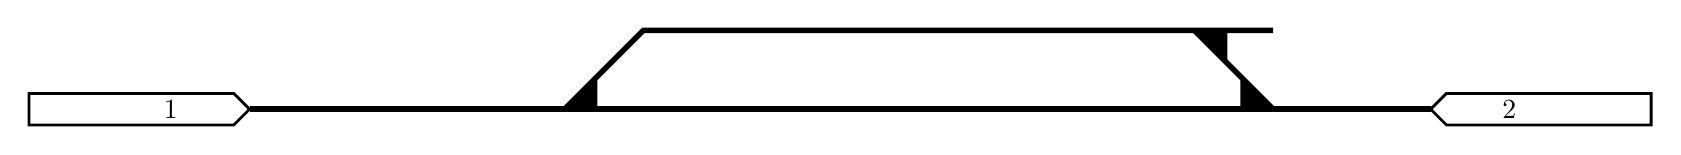 %!TEX TS-program = pdflatexmk

% Copyright 2019 Martin Scheidt (Attribution 4.0 International, CC-BY 4.0)
% You are free to copy and redistribute the material in any medium or format. You are free to remix, transform, and build upon the material for any purpose, even commercially. You must give appropriate credit, provide a link to the license, and indicate if changes were made. You may not apply legal terms or technological measures that legally restrict others from doing anything the license permits. No warranties are given.

\begin{scope}
  \coordinate (base) at (0,0);
  \path[draw, line width=2pt] ( 0,0) -- ++(15,0);
  \path[draw, line width=2pt] ( 4,0) -- ++(1,1) -- ++(8,0);
  \path[draw, line width=2pt] (12,1) -- ++(1,-1);
  \path[draw, line width=1pt, fill] (4,0) --  ++(0.4,0.4) -- ++(0,-0.4); % turnout marker
  \path[draw, line width=1pt, fill] (12,1) --  ++(0.4,-0.4) -- ++(0,0.4); % turnout marker
  \path[draw, line width=1pt, fill] (13,0) --  ++(-0.4,0.4) -- ++(0,-0.4); % turnout marker
  \path[draw, line width=1pt, fill=white] ( 0,0) -- ++(-0.2,-0.2) -- ++(-2.6,0) -- ++(0, 0.4) -- ++( 2.6,0) -- cycle; % train
  \path[draw, line width=1pt, fill=white] (15,0) -- ++( 0.2, 0.2) -- ++( 2.6,0) -- ++(0,-0.4) -- ++(-2.6,0) -- cycle; % train
  \node at (-1,0) {1};
  \node at (16,0) {2};
\end{scope}